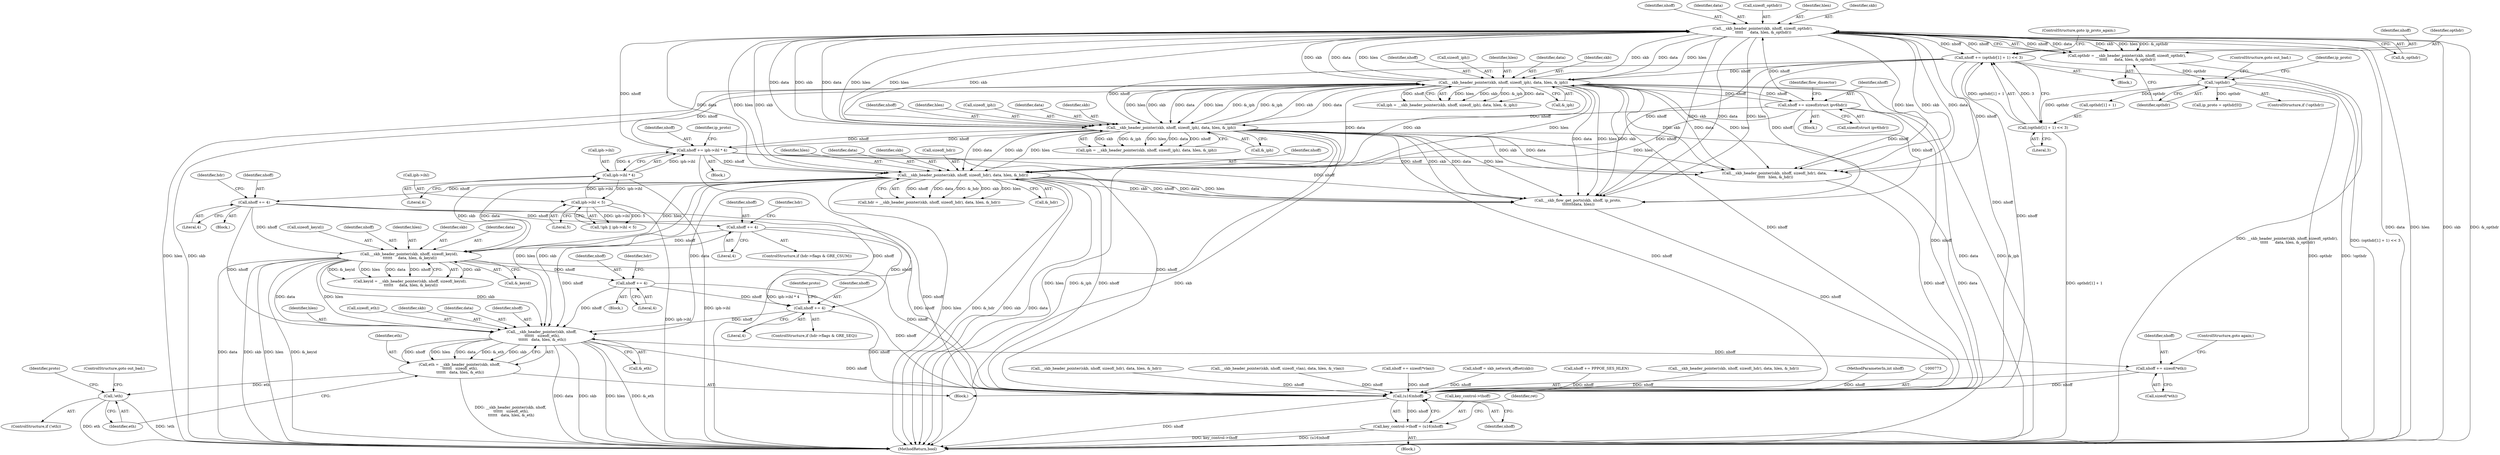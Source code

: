 digraph "0_linux_a6e544b0a88b53114bfa5a57e21b7be7a8dfc9d0@pointer" {
"1000646" [label="(Call,__skb_header_pointer(skb, nhoff,\n \t\t\t\t\t\t   sizeof(_eth),\n \t\t\t\t\t\t   data, hlen, &_eth))"];
"1000594" [label="(Call,__skb_header_pointer(skb, nhoff, sizeof(_keyid),\n \t\t\t\t\t\t     data, hlen, &_keyid))"];
"1000544" [label="(Call,__skb_header_pointer(skb, nhoff, sizeof(_hdr), data, hlen, &_hdr))"];
"1000684" [label="(Call,__skb_header_pointer(skb, nhoff, sizeof(_opthdr),\n \t\t\t\t\t      data, hlen, &_opthdr))"];
"1000272" [label="(Call,__skb_header_pointer(skb, nhoff, sizeof(_iph), data, hlen, &_iph))"];
"1000197" [label="(Call,__skb_header_pointer(skb, nhoff, sizeof(_iph), data, hlen, &_iph))"];
"1000290" [label="(Call,nhoff += sizeof(struct ipv6hdr))"];
"1000216" [label="(Call,nhoff += iph->ihl * 4)"];
"1000218" [label="(Call,iph->ihl * 4)"];
"1000210" [label="(Call,iph->ihl < 5)"];
"1000702" [label="(Call,nhoff += (opthdr[1] + 1) << 3)"];
"1000704" [label="(Call,(opthdr[1] + 1) << 3)"];
"1000694" [label="(Call,!opthdr)"];
"1000682" [label="(Call,opthdr = __skb_header_pointer(skb, nhoff, sizeof(_opthdr),\n \t\t\t\t\t      data, hlen, &_opthdr))"];
"1000571" [label="(Call,nhoff += 4)"];
"1000580" [label="(Call,nhoff += 4)"];
"1000633" [label="(Call,nhoff += 4)"];
"1000624" [label="(Call,nhoff += 4)"];
"1000644" [label="(Call,eth = __skb_header_pointer(skb, nhoff,\n \t\t\t\t\t\t   sizeof(_eth),\n \t\t\t\t\t\t   data, hlen, &_eth))"];
"1000656" [label="(Call,!eth)"];
"1000664" [label="(Call,nhoff += sizeof(*eth))"];
"1000772" [label="(Call,(u16)nhoff)"];
"1000768" [label="(Call,key_control->thoff = (u16)nhoff)"];
"1000697" [label="(Call,ip_proto = opthdr[0])"];
"1000624" [label="(Call,nhoff += 4)"];
"1000219" [label="(Call,iph->ihl)"];
"1000274" [label="(Identifier,nhoff)"];
"1000644" [label="(Call,eth = __skb_header_pointer(skb, nhoff,\n \t\t\t\t\t\t   sizeof(_eth),\n \t\t\t\t\t\t   data, hlen, &_eth))"];
"1000272" [label="(Call,__skb_header_pointer(skb, nhoff, sizeof(_iph), data, hlen, &_iph))"];
"1000191" [label="(Block,)"];
"1000673" [label="(Block,)"];
"1000546" [label="(Identifier,nhoff)"];
"1000645" [label="(Identifier,eth)"];
"1000655" [label="(ControlStructure,if (!eth))"];
"1000686" [label="(Identifier,nhoff)"];
"1000777" [label="(MethodReturn,bool)"];
"1000682" [label="(Call,opthdr = __skb_header_pointer(skb, nhoff, sizeof(_opthdr),\n \t\t\t\t\t      data, hlen, &_opthdr))"];
"1000199" [label="(Identifier,nhoff)"];
"1000542" [label="(Call,hdr = __skb_header_pointer(skb, nhoff, sizeof(_hdr), data, hlen, &_hdr))"];
"1000772" [label="(Call,(u16)nhoff)"];
"1000577" [label="(Identifier,hdr)"];
"1000656" [label="(Call,!eth)"];
"1000291" [label="(Identifier,nhoff)"];
"1000292" [label="(Call,sizeof(struct ipv6hdr))"];
"1000691" [label="(Call,&_opthdr)"];
"1000275" [label="(Call,sizeof(_iph))"];
"1000625" [label="(Identifier,nhoff)"];
"1000550" [label="(Identifier,hlen)"];
"1000704" [label="(Call,(opthdr[1] + 1) << 3)"];
"1000698" [label="(Identifier,ip_proto)"];
"1000689" [label="(Identifier,data)"];
"1000270" [label="(Call,iph = __skb_header_pointer(skb, nhoff, sizeof(_iph), data, hlen, &_iph))"];
"1000278" [label="(Identifier,hlen)"];
"1000222" [label="(Literal,4)"];
"1000666" [label="(Call,sizeof(*eth))"];
"1000582" [label="(Literal,4)"];
"1000652" [label="(Identifier,hlen)"];
"1000549" [label="(Identifier,data)"];
"1000540" [label="(Block,)"];
"1000594" [label="(Call,__skb_header_pointer(skb, nhoff, sizeof(_keyid),\n \t\t\t\t\t\t     data, hlen, &_keyid))"];
"1000580" [label="(Call,nhoff += 4)"];
"1000657" [label="(Identifier,eth)"];
"1000702" [label="(Call,nhoff += (opthdr[1] + 1) << 3)"];
"1000595" [label="(Identifier,skb)"];
"1000627" [label="(ControlStructure,if (hdr->flags & GRE_SEQ))"];
"1000693" [label="(ControlStructure,if (!opthdr))"];
"1000649" [label="(Call,sizeof(_eth))"];
"1000599" [label="(Identifier,data)"];
"1000687" [label="(Call,sizeof(_opthdr))"];
"1000277" [label="(Identifier,data)"];
"1000635" [label="(Literal,4)"];
"1000203" [label="(Identifier,hlen)"];
"1000211" [label="(Call,iph->ihl)"];
"1000647" [label="(Identifier,skb)"];
"1000660" [label="(Identifier,proto)"];
"1000574" [label="(ControlStructure,if (hdr->flags & GRE_CSUM))"];
"1000669" [label="(ControlStructure,goto again;)"];
"1000290" [label="(Call,nhoff += sizeof(struct ipv6hdr))"];
"1000572" [label="(Identifier,nhoff)"];
"1000427" [label="(Call,__skb_header_pointer(skb, nhoff, sizeof(_hdr), data, hlen, &_hdr))"];
"1000350" [label="(Call,__skb_header_pointer(skb, nhoff, sizeof(_vlan), data, hlen, &_vlan))"];
"1000695" [label="(Identifier,opthdr)"];
"1000385" [label="(Call,nhoff += sizeof(*vlan))"];
"1000769" [label="(Call,key_control->thoff)"];
"1000141" [label="(Call,nhoff = skb_network_offset(skb))"];
"1000597" [label="(Call,sizeof(_keyid))"];
"1000551" [label="(Call,&_hdr)"];
"1000596" [label="(Identifier,nhoff)"];
"1000207" [label="(Call,!iph || iph->ihl < 5)"];
"1000646" [label="(Call,__skb_header_pointer(skb, nhoff,\n \t\t\t\t\t\t   sizeof(_eth),\n \t\t\t\t\t\t   data, hlen, &_eth))"];
"1000634" [label="(Identifier,nhoff)"];
"1000217" [label="(Identifier,nhoff)"];
"1000630" [label="(Identifier,hdr)"];
"1000224" [label="(Identifier,ip_proto)"];
"1000589" [label="(Block,)"];
"1000651" [label="(Identifier,data)"];
"1000774" [label="(Identifier,nhoff)"];
"1000690" [label="(Identifier,hlen)"];
"1000413" [label="(Call,nhoff += PPPOE_SES_HLEN)"];
"1000279" [label="(Call,&_iph)"];
"1000711" [label="(ControlStructure,goto ip_proto_again;)"];
"1000395" [label="(Call,__skb_header_pointer(skb, nhoff, sizeof(_hdr), data, hlen, &_hdr))"];
"1000641" [label="(Block,)"];
"1000296" [label="(Identifier,flow_dissector)"];
"1000648" [label="(Identifier,nhoff)"];
"1000200" [label="(Call,sizeof(_iph))"];
"1000545" [label="(Identifier,skb)"];
"1000472" [label="(Call,__skb_header_pointer(skb, nhoff, sizeof(_hdr), data,\n \t\t\t\t\t   hlen, &_hdr))"];
"1000547" [label="(Call,sizeof(_hdr))"];
"1000600" [label="(Identifier,hlen)"];
"1000110" [label="(MethodParameterIn,int nhoff)"];
"1000195" [label="(Call,iph = __skb_header_pointer(skb, nhoff, sizeof(_iph), data, hlen, &_iph))"];
"1000633" [label="(Call,nhoff += 4)"];
"1000112" [label="(Block,)"];
"1000218" [label="(Call,iph->ihl * 4)"];
"1000626" [label="(Literal,4)"];
"1000581" [label="(Identifier,nhoff)"];
"1000638" [label="(Identifier,proto)"];
"1000586" [label="(Identifier,hdr)"];
"1000665" [label="(Identifier,nhoff)"];
"1000202" [label="(Identifier,data)"];
"1000592" [label="(Call,keyid = __skb_header_pointer(skb, nhoff, sizeof(_keyid),\n \t\t\t\t\t\t     data, hlen, &_keyid))"];
"1000653" [label="(Call,&_eth)"];
"1000683" [label="(Identifier,opthdr)"];
"1000198" [label="(Identifier,skb)"];
"1000705" [label="(Call,opthdr[1] + 1)"];
"1000601" [label="(Call,&_keyid)"];
"1000197" [label="(Call,__skb_header_pointer(skb, nhoff, sizeof(_iph), data, hlen, &_iph))"];
"1000273" [label="(Identifier,skb)"];
"1000768" [label="(Call,key_control->thoff = (u16)nhoff)"];
"1000265" [label="(Block,)"];
"1000696" [label="(ControlStructure,goto out_bad;)"];
"1000204" [label="(Call,&_iph)"];
"1000664" [label="(Call,nhoff += sizeof(*eth))"];
"1000747" [label="(Call,__skb_flow_get_ports(skb, nhoff, ip_proto,\n \t\t\t\t\t\t\tdata, hlen))"];
"1000214" [label="(Literal,5)"];
"1000216" [label="(Call,nhoff += iph->ihl * 4)"];
"1000776" [label="(Identifier,ret)"];
"1000685" [label="(Identifier,skb)"];
"1000571" [label="(Call,nhoff += 4)"];
"1000210" [label="(Call,iph->ihl < 5)"];
"1000694" [label="(Call,!opthdr)"];
"1000658" [label="(ControlStructure,goto out_bad;)"];
"1000544" [label="(Call,__skb_header_pointer(skb, nhoff, sizeof(_hdr), data, hlen, &_hdr))"];
"1000573" [label="(Literal,4)"];
"1000703" [label="(Identifier,nhoff)"];
"1000710" [label="(Literal,3)"];
"1000684" [label="(Call,__skb_header_pointer(skb, nhoff, sizeof(_opthdr),\n \t\t\t\t\t      data, hlen, &_opthdr))"];
"1000646" -> "1000644"  [label="AST: "];
"1000646" -> "1000653"  [label="CFG: "];
"1000647" -> "1000646"  [label="AST: "];
"1000648" -> "1000646"  [label="AST: "];
"1000649" -> "1000646"  [label="AST: "];
"1000651" -> "1000646"  [label="AST: "];
"1000652" -> "1000646"  [label="AST: "];
"1000653" -> "1000646"  [label="AST: "];
"1000644" -> "1000646"  [label="CFG: "];
"1000646" -> "1000777"  [label="DDG: data"];
"1000646" -> "1000777"  [label="DDG: skb"];
"1000646" -> "1000777"  [label="DDG: hlen"];
"1000646" -> "1000777"  [label="DDG: &_eth"];
"1000646" -> "1000644"  [label="DDG: nhoff"];
"1000646" -> "1000644"  [label="DDG: hlen"];
"1000646" -> "1000644"  [label="DDG: data"];
"1000646" -> "1000644"  [label="DDG: &_eth"];
"1000646" -> "1000644"  [label="DDG: skb"];
"1000594" -> "1000646"  [label="DDG: skb"];
"1000594" -> "1000646"  [label="DDG: data"];
"1000594" -> "1000646"  [label="DDG: hlen"];
"1000544" -> "1000646"  [label="DDG: skb"];
"1000544" -> "1000646"  [label="DDG: data"];
"1000544" -> "1000646"  [label="DDG: hlen"];
"1000633" -> "1000646"  [label="DDG: nhoff"];
"1000571" -> "1000646"  [label="DDG: nhoff"];
"1000580" -> "1000646"  [label="DDG: nhoff"];
"1000624" -> "1000646"  [label="DDG: nhoff"];
"1000646" -> "1000664"  [label="DDG: nhoff"];
"1000646" -> "1000772"  [label="DDG: nhoff"];
"1000594" -> "1000592"  [label="AST: "];
"1000594" -> "1000601"  [label="CFG: "];
"1000595" -> "1000594"  [label="AST: "];
"1000596" -> "1000594"  [label="AST: "];
"1000597" -> "1000594"  [label="AST: "];
"1000599" -> "1000594"  [label="AST: "];
"1000600" -> "1000594"  [label="AST: "];
"1000601" -> "1000594"  [label="AST: "];
"1000592" -> "1000594"  [label="CFG: "];
"1000594" -> "1000777"  [label="DDG: data"];
"1000594" -> "1000777"  [label="DDG: skb"];
"1000594" -> "1000777"  [label="DDG: hlen"];
"1000594" -> "1000777"  [label="DDG: &_keyid"];
"1000594" -> "1000592"  [label="DDG: skb"];
"1000594" -> "1000592"  [label="DDG: &_keyid"];
"1000594" -> "1000592"  [label="DDG: hlen"];
"1000594" -> "1000592"  [label="DDG: data"];
"1000594" -> "1000592"  [label="DDG: nhoff"];
"1000544" -> "1000594"  [label="DDG: skb"];
"1000544" -> "1000594"  [label="DDG: data"];
"1000544" -> "1000594"  [label="DDG: hlen"];
"1000571" -> "1000594"  [label="DDG: nhoff"];
"1000580" -> "1000594"  [label="DDG: nhoff"];
"1000594" -> "1000624"  [label="DDG: nhoff"];
"1000594" -> "1000772"  [label="DDG: nhoff"];
"1000544" -> "1000542"  [label="AST: "];
"1000544" -> "1000551"  [label="CFG: "];
"1000545" -> "1000544"  [label="AST: "];
"1000546" -> "1000544"  [label="AST: "];
"1000547" -> "1000544"  [label="AST: "];
"1000549" -> "1000544"  [label="AST: "];
"1000550" -> "1000544"  [label="AST: "];
"1000551" -> "1000544"  [label="AST: "];
"1000542" -> "1000544"  [label="CFG: "];
"1000544" -> "1000777"  [label="DDG: hlen"];
"1000544" -> "1000777"  [label="DDG: &_hdr"];
"1000544" -> "1000777"  [label="DDG: skb"];
"1000544" -> "1000777"  [label="DDG: data"];
"1000544" -> "1000542"  [label="DDG: nhoff"];
"1000544" -> "1000542"  [label="DDG: data"];
"1000544" -> "1000542"  [label="DDG: &_hdr"];
"1000544" -> "1000542"  [label="DDG: skb"];
"1000544" -> "1000542"  [label="DDG: hlen"];
"1000684" -> "1000544"  [label="DDG: skb"];
"1000684" -> "1000544"  [label="DDG: data"];
"1000684" -> "1000544"  [label="DDG: hlen"];
"1000272" -> "1000544"  [label="DDG: skb"];
"1000272" -> "1000544"  [label="DDG: data"];
"1000272" -> "1000544"  [label="DDG: hlen"];
"1000197" -> "1000544"  [label="DDG: skb"];
"1000197" -> "1000544"  [label="DDG: data"];
"1000197" -> "1000544"  [label="DDG: hlen"];
"1000290" -> "1000544"  [label="DDG: nhoff"];
"1000216" -> "1000544"  [label="DDG: nhoff"];
"1000702" -> "1000544"  [label="DDG: nhoff"];
"1000544" -> "1000571"  [label="DDG: nhoff"];
"1000544" -> "1000747"  [label="DDG: skb"];
"1000544" -> "1000747"  [label="DDG: nhoff"];
"1000544" -> "1000747"  [label="DDG: data"];
"1000544" -> "1000747"  [label="DDG: hlen"];
"1000544" -> "1000772"  [label="DDG: nhoff"];
"1000684" -> "1000682"  [label="AST: "];
"1000684" -> "1000691"  [label="CFG: "];
"1000685" -> "1000684"  [label="AST: "];
"1000686" -> "1000684"  [label="AST: "];
"1000687" -> "1000684"  [label="AST: "];
"1000689" -> "1000684"  [label="AST: "];
"1000690" -> "1000684"  [label="AST: "];
"1000691" -> "1000684"  [label="AST: "];
"1000682" -> "1000684"  [label="CFG: "];
"1000684" -> "1000777"  [label="DDG: data"];
"1000684" -> "1000777"  [label="DDG: hlen"];
"1000684" -> "1000777"  [label="DDG: skb"];
"1000684" -> "1000777"  [label="DDG: &_opthdr"];
"1000684" -> "1000197"  [label="DDG: skb"];
"1000684" -> "1000197"  [label="DDG: data"];
"1000684" -> "1000197"  [label="DDG: hlen"];
"1000684" -> "1000272"  [label="DDG: skb"];
"1000684" -> "1000272"  [label="DDG: data"];
"1000684" -> "1000272"  [label="DDG: hlen"];
"1000684" -> "1000472"  [label="DDG: skb"];
"1000684" -> "1000472"  [label="DDG: data"];
"1000684" -> "1000472"  [label="DDG: hlen"];
"1000684" -> "1000682"  [label="DDG: nhoff"];
"1000684" -> "1000682"  [label="DDG: data"];
"1000684" -> "1000682"  [label="DDG: skb"];
"1000684" -> "1000682"  [label="DDG: hlen"];
"1000684" -> "1000682"  [label="DDG: &_opthdr"];
"1000272" -> "1000684"  [label="DDG: skb"];
"1000272" -> "1000684"  [label="DDG: data"];
"1000272" -> "1000684"  [label="DDG: hlen"];
"1000197" -> "1000684"  [label="DDG: skb"];
"1000197" -> "1000684"  [label="DDG: data"];
"1000197" -> "1000684"  [label="DDG: hlen"];
"1000290" -> "1000684"  [label="DDG: nhoff"];
"1000216" -> "1000684"  [label="DDG: nhoff"];
"1000702" -> "1000684"  [label="DDG: nhoff"];
"1000684" -> "1000702"  [label="DDG: nhoff"];
"1000684" -> "1000747"  [label="DDG: skb"];
"1000684" -> "1000747"  [label="DDG: data"];
"1000684" -> "1000747"  [label="DDG: hlen"];
"1000684" -> "1000772"  [label="DDG: nhoff"];
"1000272" -> "1000270"  [label="AST: "];
"1000272" -> "1000279"  [label="CFG: "];
"1000273" -> "1000272"  [label="AST: "];
"1000274" -> "1000272"  [label="AST: "];
"1000275" -> "1000272"  [label="AST: "];
"1000277" -> "1000272"  [label="AST: "];
"1000278" -> "1000272"  [label="AST: "];
"1000279" -> "1000272"  [label="AST: "];
"1000270" -> "1000272"  [label="CFG: "];
"1000272" -> "1000777"  [label="DDG: hlen"];
"1000272" -> "1000777"  [label="DDG: skb"];
"1000272" -> "1000777"  [label="DDG: data"];
"1000272" -> "1000777"  [label="DDG: &_iph"];
"1000272" -> "1000197"  [label="DDG: skb"];
"1000272" -> "1000197"  [label="DDG: data"];
"1000272" -> "1000197"  [label="DDG: hlen"];
"1000272" -> "1000197"  [label="DDG: &_iph"];
"1000272" -> "1000270"  [label="DDG: hlen"];
"1000272" -> "1000270"  [label="DDG: skb"];
"1000272" -> "1000270"  [label="DDG: &_iph"];
"1000272" -> "1000270"  [label="DDG: data"];
"1000272" -> "1000270"  [label="DDG: nhoff"];
"1000197" -> "1000272"  [label="DDG: skb"];
"1000197" -> "1000272"  [label="DDG: data"];
"1000197" -> "1000272"  [label="DDG: hlen"];
"1000197" -> "1000272"  [label="DDG: &_iph"];
"1000290" -> "1000272"  [label="DDG: nhoff"];
"1000216" -> "1000272"  [label="DDG: nhoff"];
"1000702" -> "1000272"  [label="DDG: nhoff"];
"1000272" -> "1000290"  [label="DDG: nhoff"];
"1000272" -> "1000472"  [label="DDG: skb"];
"1000272" -> "1000472"  [label="DDG: data"];
"1000272" -> "1000472"  [label="DDG: hlen"];
"1000272" -> "1000747"  [label="DDG: skb"];
"1000272" -> "1000747"  [label="DDG: data"];
"1000272" -> "1000747"  [label="DDG: hlen"];
"1000272" -> "1000772"  [label="DDG: nhoff"];
"1000197" -> "1000195"  [label="AST: "];
"1000197" -> "1000204"  [label="CFG: "];
"1000198" -> "1000197"  [label="AST: "];
"1000199" -> "1000197"  [label="AST: "];
"1000200" -> "1000197"  [label="AST: "];
"1000202" -> "1000197"  [label="AST: "];
"1000203" -> "1000197"  [label="AST: "];
"1000204" -> "1000197"  [label="AST: "];
"1000195" -> "1000197"  [label="CFG: "];
"1000197" -> "1000777"  [label="DDG: hlen"];
"1000197" -> "1000777"  [label="DDG: &_iph"];
"1000197" -> "1000777"  [label="DDG: skb"];
"1000197" -> "1000777"  [label="DDG: data"];
"1000197" -> "1000195"  [label="DDG: skb"];
"1000197" -> "1000195"  [label="DDG: &_iph"];
"1000197" -> "1000195"  [label="DDG: hlen"];
"1000197" -> "1000195"  [label="DDG: data"];
"1000197" -> "1000195"  [label="DDG: nhoff"];
"1000290" -> "1000197"  [label="DDG: nhoff"];
"1000216" -> "1000197"  [label="DDG: nhoff"];
"1000702" -> "1000197"  [label="DDG: nhoff"];
"1000197" -> "1000216"  [label="DDG: nhoff"];
"1000197" -> "1000472"  [label="DDG: skb"];
"1000197" -> "1000472"  [label="DDG: data"];
"1000197" -> "1000472"  [label="DDG: hlen"];
"1000197" -> "1000747"  [label="DDG: skb"];
"1000197" -> "1000747"  [label="DDG: data"];
"1000197" -> "1000747"  [label="DDG: hlen"];
"1000197" -> "1000772"  [label="DDG: nhoff"];
"1000290" -> "1000265"  [label="AST: "];
"1000290" -> "1000292"  [label="CFG: "];
"1000291" -> "1000290"  [label="AST: "];
"1000292" -> "1000290"  [label="AST: "];
"1000296" -> "1000290"  [label="CFG: "];
"1000290" -> "1000472"  [label="DDG: nhoff"];
"1000290" -> "1000747"  [label="DDG: nhoff"];
"1000290" -> "1000772"  [label="DDG: nhoff"];
"1000216" -> "1000191"  [label="AST: "];
"1000216" -> "1000218"  [label="CFG: "];
"1000217" -> "1000216"  [label="AST: "];
"1000218" -> "1000216"  [label="AST: "];
"1000224" -> "1000216"  [label="CFG: "];
"1000216" -> "1000777"  [label="DDG: iph->ihl * 4"];
"1000218" -> "1000216"  [label="DDG: iph->ihl"];
"1000218" -> "1000216"  [label="DDG: 4"];
"1000216" -> "1000472"  [label="DDG: nhoff"];
"1000216" -> "1000747"  [label="DDG: nhoff"];
"1000216" -> "1000772"  [label="DDG: nhoff"];
"1000218" -> "1000222"  [label="CFG: "];
"1000219" -> "1000218"  [label="AST: "];
"1000222" -> "1000218"  [label="AST: "];
"1000218" -> "1000777"  [label="DDG: iph->ihl"];
"1000218" -> "1000210"  [label="DDG: iph->ihl"];
"1000210" -> "1000218"  [label="DDG: iph->ihl"];
"1000210" -> "1000207"  [label="AST: "];
"1000210" -> "1000214"  [label="CFG: "];
"1000211" -> "1000210"  [label="AST: "];
"1000214" -> "1000210"  [label="AST: "];
"1000207" -> "1000210"  [label="CFG: "];
"1000210" -> "1000777"  [label="DDG: iph->ihl"];
"1000210" -> "1000207"  [label="DDG: iph->ihl"];
"1000210" -> "1000207"  [label="DDG: 5"];
"1000702" -> "1000673"  [label="AST: "];
"1000702" -> "1000704"  [label="CFG: "];
"1000703" -> "1000702"  [label="AST: "];
"1000704" -> "1000702"  [label="AST: "];
"1000711" -> "1000702"  [label="CFG: "];
"1000702" -> "1000777"  [label="DDG: (opthdr[1] + 1) << 3"];
"1000702" -> "1000472"  [label="DDG: nhoff"];
"1000704" -> "1000702"  [label="DDG: opthdr[1] + 1"];
"1000704" -> "1000702"  [label="DDG: 3"];
"1000702" -> "1000747"  [label="DDG: nhoff"];
"1000702" -> "1000772"  [label="DDG: nhoff"];
"1000704" -> "1000710"  [label="CFG: "];
"1000705" -> "1000704"  [label="AST: "];
"1000710" -> "1000704"  [label="AST: "];
"1000704" -> "1000777"  [label="DDG: opthdr[1] + 1"];
"1000694" -> "1000704"  [label="DDG: opthdr"];
"1000694" -> "1000693"  [label="AST: "];
"1000694" -> "1000695"  [label="CFG: "];
"1000695" -> "1000694"  [label="AST: "];
"1000696" -> "1000694"  [label="CFG: "];
"1000698" -> "1000694"  [label="CFG: "];
"1000694" -> "1000777"  [label="DDG: opthdr"];
"1000694" -> "1000777"  [label="DDG: !opthdr"];
"1000682" -> "1000694"  [label="DDG: opthdr"];
"1000694" -> "1000697"  [label="DDG: opthdr"];
"1000694" -> "1000705"  [label="DDG: opthdr"];
"1000682" -> "1000673"  [label="AST: "];
"1000683" -> "1000682"  [label="AST: "];
"1000695" -> "1000682"  [label="CFG: "];
"1000682" -> "1000777"  [label="DDG: __skb_header_pointer(skb, nhoff, sizeof(_opthdr),\n \t\t\t\t\t      data, hlen, &_opthdr)"];
"1000571" -> "1000540"  [label="AST: "];
"1000571" -> "1000573"  [label="CFG: "];
"1000572" -> "1000571"  [label="AST: "];
"1000573" -> "1000571"  [label="AST: "];
"1000577" -> "1000571"  [label="CFG: "];
"1000571" -> "1000580"  [label="DDG: nhoff"];
"1000571" -> "1000633"  [label="DDG: nhoff"];
"1000571" -> "1000772"  [label="DDG: nhoff"];
"1000580" -> "1000574"  [label="AST: "];
"1000580" -> "1000582"  [label="CFG: "];
"1000581" -> "1000580"  [label="AST: "];
"1000582" -> "1000580"  [label="AST: "];
"1000586" -> "1000580"  [label="CFG: "];
"1000580" -> "1000633"  [label="DDG: nhoff"];
"1000580" -> "1000772"  [label="DDG: nhoff"];
"1000633" -> "1000627"  [label="AST: "];
"1000633" -> "1000635"  [label="CFG: "];
"1000634" -> "1000633"  [label="AST: "];
"1000635" -> "1000633"  [label="AST: "];
"1000638" -> "1000633"  [label="CFG: "];
"1000624" -> "1000633"  [label="DDG: nhoff"];
"1000633" -> "1000772"  [label="DDG: nhoff"];
"1000624" -> "1000589"  [label="AST: "];
"1000624" -> "1000626"  [label="CFG: "];
"1000625" -> "1000624"  [label="AST: "];
"1000626" -> "1000624"  [label="AST: "];
"1000630" -> "1000624"  [label="CFG: "];
"1000624" -> "1000772"  [label="DDG: nhoff"];
"1000644" -> "1000641"  [label="AST: "];
"1000645" -> "1000644"  [label="AST: "];
"1000657" -> "1000644"  [label="CFG: "];
"1000644" -> "1000777"  [label="DDG: __skb_header_pointer(skb, nhoff,\n \t\t\t\t\t\t   sizeof(_eth),\n \t\t\t\t\t\t   data, hlen, &_eth)"];
"1000644" -> "1000656"  [label="DDG: eth"];
"1000656" -> "1000655"  [label="AST: "];
"1000656" -> "1000657"  [label="CFG: "];
"1000657" -> "1000656"  [label="AST: "];
"1000658" -> "1000656"  [label="CFG: "];
"1000660" -> "1000656"  [label="CFG: "];
"1000656" -> "1000777"  [label="DDG: !eth"];
"1000656" -> "1000777"  [label="DDG: eth"];
"1000664" -> "1000641"  [label="AST: "];
"1000664" -> "1000666"  [label="CFG: "];
"1000665" -> "1000664"  [label="AST: "];
"1000666" -> "1000664"  [label="AST: "];
"1000669" -> "1000664"  [label="CFG: "];
"1000664" -> "1000772"  [label="DDG: nhoff"];
"1000772" -> "1000768"  [label="AST: "];
"1000772" -> "1000774"  [label="CFG: "];
"1000773" -> "1000772"  [label="AST: "];
"1000774" -> "1000772"  [label="AST: "];
"1000768" -> "1000772"  [label="CFG: "];
"1000772" -> "1000777"  [label="DDG: nhoff"];
"1000772" -> "1000768"  [label="DDG: nhoff"];
"1000385" -> "1000772"  [label="DDG: nhoff"];
"1000427" -> "1000772"  [label="DDG: nhoff"];
"1000141" -> "1000772"  [label="DDG: nhoff"];
"1000395" -> "1000772"  [label="DDG: nhoff"];
"1000413" -> "1000772"  [label="DDG: nhoff"];
"1000472" -> "1000772"  [label="DDG: nhoff"];
"1000747" -> "1000772"  [label="DDG: nhoff"];
"1000350" -> "1000772"  [label="DDG: nhoff"];
"1000110" -> "1000772"  [label="DDG: nhoff"];
"1000768" -> "1000112"  [label="AST: "];
"1000769" -> "1000768"  [label="AST: "];
"1000776" -> "1000768"  [label="CFG: "];
"1000768" -> "1000777"  [label="DDG: key_control->thoff"];
"1000768" -> "1000777"  [label="DDG: (u16)nhoff"];
}
